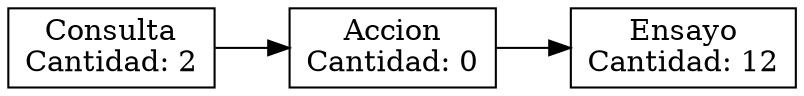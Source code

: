 digraph g{
rankdir = LR;
node[shape=box];
"Consulta\nCantidad: 2" -> "Accion\nCantidad: 0" -> "Ensayo\nCantidad: 12";
}